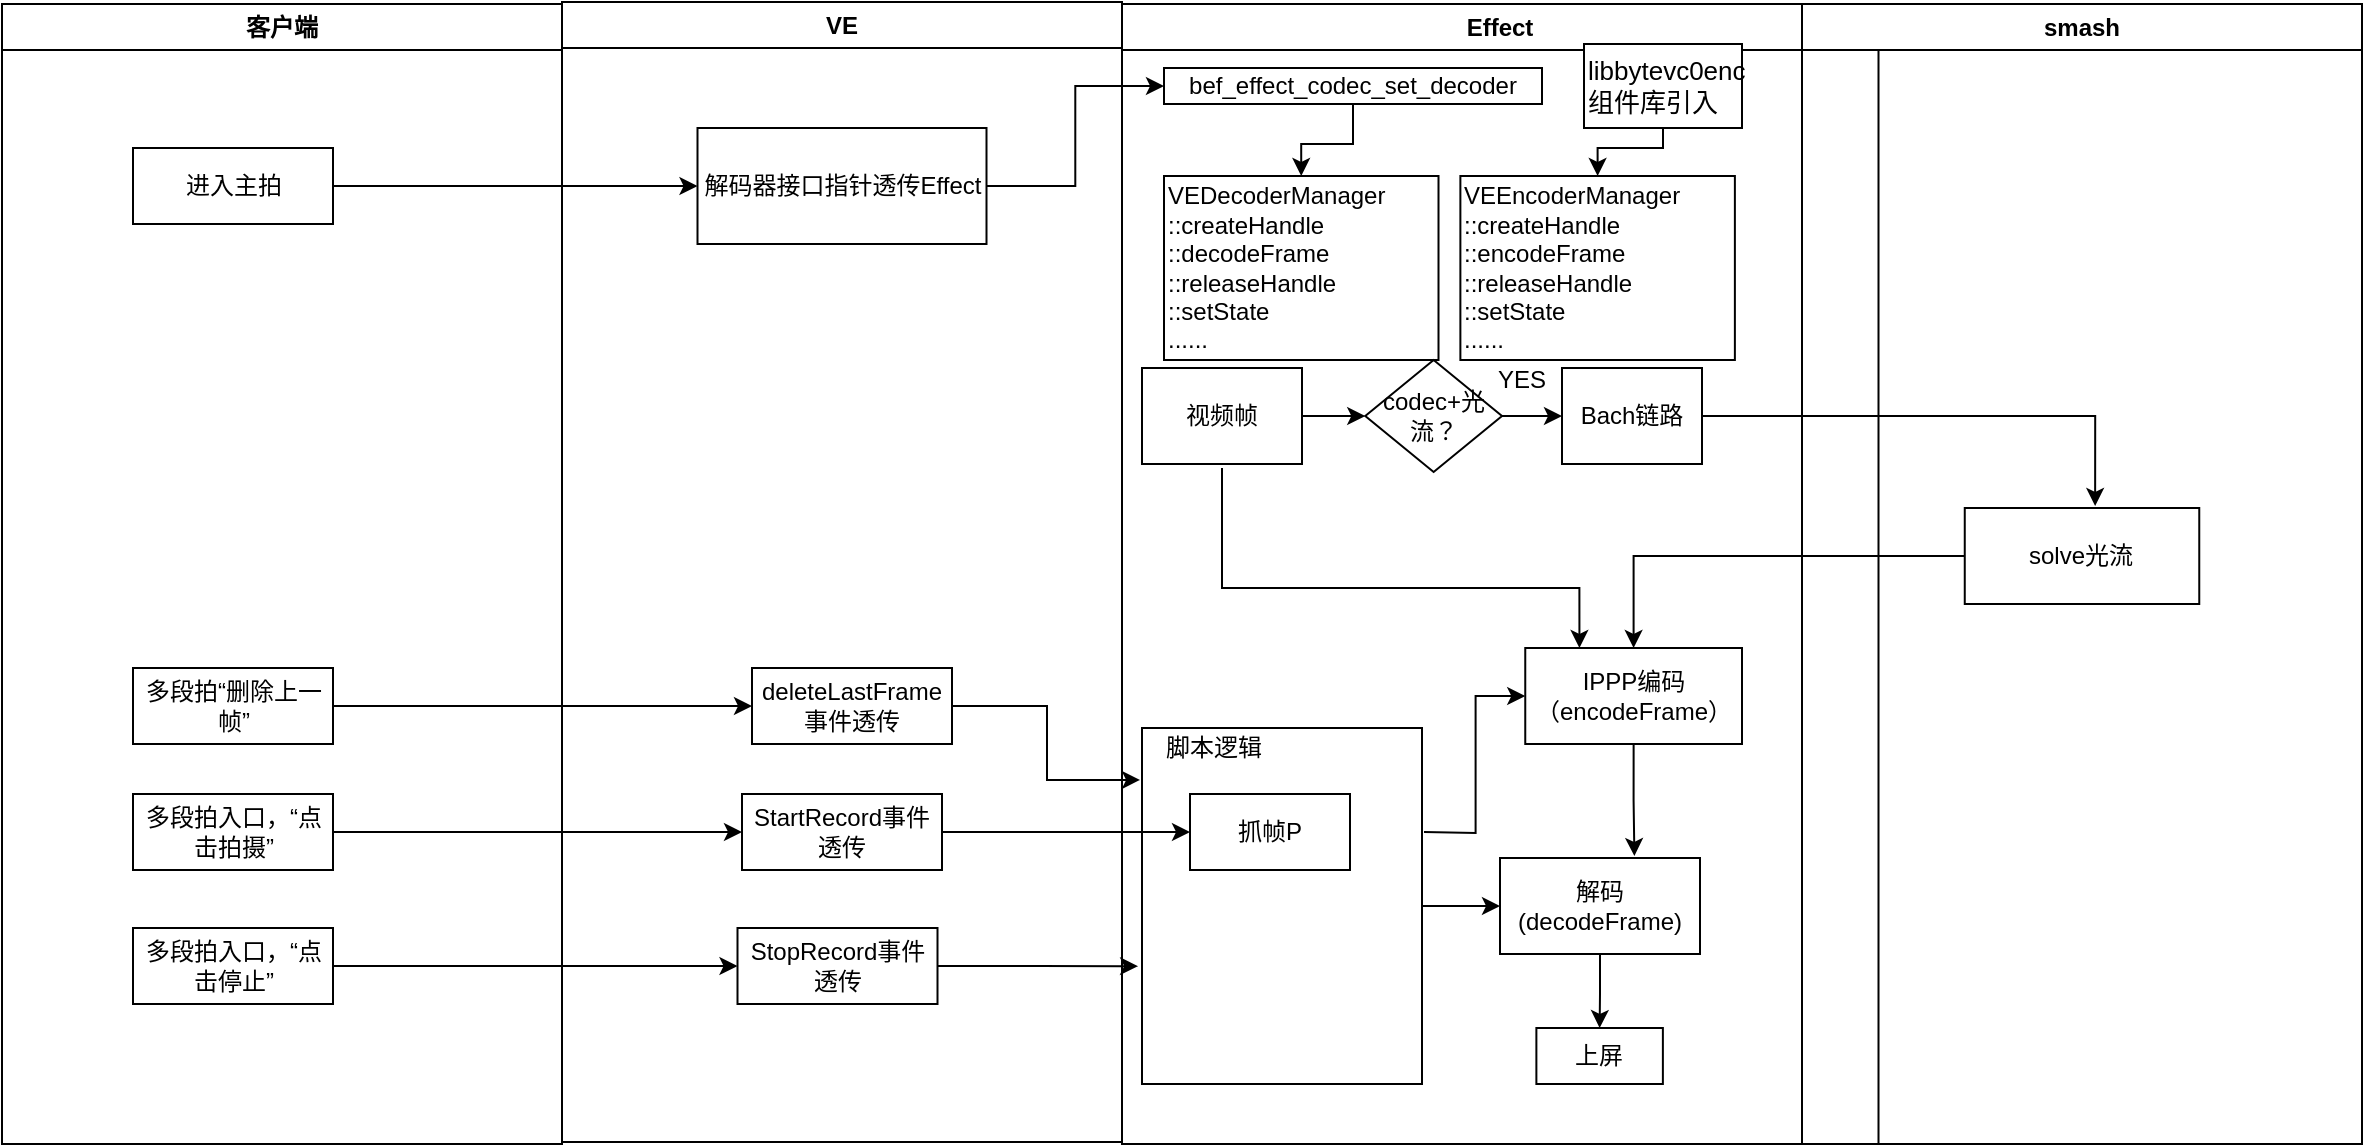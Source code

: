 <mxfile version="14.7.3" type="github">
  <diagram name="Page-1" id="e7e014a7-5840-1c2e-5031-d8a46d1fe8dd">
    <mxGraphModel dx="1298" dy="762" grid="1" gridSize="10" guides="1" tooltips="1" connect="1" arrows="1" fold="1" page="1" pageScale="1" pageWidth="1169" pageHeight="826" background="none" math="0" shadow="0">
      <root>
        <mxCell id="0" />
        <mxCell id="1" parent="0" />
        <mxCell id="2" value="客户端" style="swimlane;whiteSpace=wrap" parent="1" vertex="1">
          <mxGeometry x="159" y="128" width="280" height="570" as="geometry" />
        </mxCell>
        <mxCell id="swanziePNY3N-hAA2dYP-68" value="进入主拍" style="rounded=0;whiteSpace=wrap;html=1;" parent="2" vertex="1">
          <mxGeometry x="65.5" y="72" width="100" height="38" as="geometry" />
        </mxCell>
        <mxCell id="swanziePNY3N-hAA2dYP-79" value="多段拍入口，“点击拍摄”" style="rounded=0;whiteSpace=wrap;html=1;" parent="2" vertex="1">
          <mxGeometry x="65.5" y="395" width="100" height="38" as="geometry" />
        </mxCell>
        <mxCell id="swanziePNY3N-hAA2dYP-88" value="多段拍入口，“点击停止”" style="rounded=0;whiteSpace=wrap;html=1;" parent="2" vertex="1">
          <mxGeometry x="65.5" y="462" width="100" height="38" as="geometry" />
        </mxCell>
        <mxCell id="swanziePNY3N-hAA2dYP-131" value="多段拍“删除上一帧”" style="rounded=0;whiteSpace=wrap;html=1;" parent="2" vertex="1">
          <mxGeometry x="65.5" y="332" width="100" height="38" as="geometry" />
        </mxCell>
        <mxCell id="3" value="VE" style="swimlane;whiteSpace=wrap" parent="1" vertex="1">
          <mxGeometry x="439" y="127" width="280" height="570" as="geometry" />
        </mxCell>
        <mxCell id="swanziePNY3N-hAA2dYP-42" value="解码器接口指针透传Effect" style="rounded=0;whiteSpace=wrap;html=1;" parent="3" vertex="1">
          <mxGeometry x="67.75" y="63" width="144.5" height="58" as="geometry" />
        </mxCell>
        <mxCell id="swanziePNY3N-hAA2dYP-80" value="StartRecord事件透传" style="rounded=0;whiteSpace=wrap;html=1;" parent="3" vertex="1">
          <mxGeometry x="90" y="396" width="100" height="38" as="geometry" />
        </mxCell>
        <mxCell id="swanziePNY3N-hAA2dYP-81" value="StopRecord事件透传" style="rounded=0;whiteSpace=wrap;html=1;" parent="3" vertex="1">
          <mxGeometry x="87.75" y="463" width="100" height="38" as="geometry" />
        </mxCell>
        <mxCell id="swanziePNY3N-hAA2dYP-132" value="deleteLastFrame事件透传" style="rounded=0;whiteSpace=wrap;html=1;" parent="3" vertex="1">
          <mxGeometry x="95" y="333" width="100" height="38" as="geometry" />
        </mxCell>
        <mxCell id="4" value="Effect" style="swimlane;whiteSpace=wrap" parent="1" vertex="1">
          <mxGeometry x="719" y="128" width="378.25" height="570" as="geometry" />
        </mxCell>
        <mxCell id="swanziePNY3N-hAA2dYP-129" style="edgeStyle=orthogonalEdgeStyle;rounded=0;orthogonalLoop=1;jettySize=auto;html=1;entryX=0;entryY=0.5;entryDx=0;entryDy=0;" parent="4" source="swanziePNY3N-hAA2dYP-90" target="swanziePNY3N-hAA2dYP-63" edge="1">
          <mxGeometry relative="1" as="geometry" />
        </mxCell>
        <mxCell id="swanziePNY3N-hAA2dYP-90" value="" style="rounded=0;whiteSpace=wrap;html=1;" parent="4" vertex="1">
          <mxGeometry x="10" y="362" width="140" height="178" as="geometry" />
        </mxCell>
        <mxCell id="M4pN_IGan2wScCCUitWT-6" style="edgeStyle=orthogonalEdgeStyle;rounded=0;orthogonalLoop=1;jettySize=auto;html=1;entryX=0.5;entryY=0;entryDx=0;entryDy=0;" edge="1" parent="4" source="swanziePNY3N-hAA2dYP-48" target="swanziePNY3N-hAA2dYP-83">
          <mxGeometry relative="1" as="geometry" />
        </mxCell>
        <mxCell id="swanziePNY3N-hAA2dYP-48" value="&lt;div class=&quot;okr-block-clipboard&quot;&gt;&lt;/div&gt;&lt;div&gt;&lt;span&gt;bef_effect_codec_set_decoder&lt;/span&gt;&lt;br&gt;&lt;/div&gt;" style="rounded=0;whiteSpace=wrap;html=1;" parent="4" vertex="1">
          <mxGeometry x="21" y="32" width="189" height="18" as="geometry" />
        </mxCell>
        <mxCell id="swanziePNY3N-hAA2dYP-62" style="edgeStyle=orthogonalEdgeStyle;rounded=0;orthogonalLoop=1;jettySize=auto;html=1;entryX=0.25;entryY=0;entryDx=0;entryDy=0;" parent="4" target="swanziePNY3N-hAA2dYP-58" edge="1">
          <mxGeometry relative="1" as="geometry">
            <mxPoint x="50" y="232" as="sourcePoint" />
            <Array as="points">
              <mxPoint x="50" y="292" />
              <mxPoint x="229" y="292" />
            </Array>
          </mxGeometry>
        </mxCell>
        <mxCell id="swanziePNY3N-hAA2dYP-53" value="视频帧" style="rounded=0;whiteSpace=wrap;html=1;" parent="4" vertex="1">
          <mxGeometry x="10" y="182" width="80" height="48" as="geometry" />
        </mxCell>
        <mxCell id="swanziePNY3N-hAA2dYP-58" value="IPPP编码（encodeFrame）" style="rounded=0;whiteSpace=wrap;html=1;" parent="4" vertex="1">
          <mxGeometry x="201.63" y="322" width="108.37" height="48" as="geometry" />
        </mxCell>
        <mxCell id="swanziePNY3N-hAA2dYP-95" style="edgeStyle=orthogonalEdgeStyle;rounded=0;orthogonalLoop=1;jettySize=auto;html=1;entryX=0.5;entryY=0;entryDx=0;entryDy=0;" parent="4" source="swanziePNY3N-hAA2dYP-63" target="swanziePNY3N-hAA2dYP-94" edge="1">
          <mxGeometry relative="1" as="geometry" />
        </mxCell>
        <mxCell id="swanziePNY3N-hAA2dYP-63" value="解码(decodeFrame)" style="rounded=0;whiteSpace=wrap;html=1;" parent="4" vertex="1">
          <mxGeometry x="189" y="427" width="100" height="48" as="geometry" />
        </mxCell>
        <mxCell id="swanziePNY3N-hAA2dYP-66" style="edgeStyle=orthogonalEdgeStyle;rounded=0;orthogonalLoop=1;jettySize=auto;html=1;entryX=0.672;entryY=-0.021;entryDx=0;entryDy=0;entryPerimeter=0;exitX=0.5;exitY=1;exitDx=0;exitDy=0;" parent="4" source="swanziePNY3N-hAA2dYP-58" target="swanziePNY3N-hAA2dYP-63" edge="1">
          <mxGeometry relative="1" as="geometry">
            <mxPoint x="178.75" y="600" as="targetPoint" />
          </mxGeometry>
        </mxCell>
        <mxCell id="swanziePNY3N-hAA2dYP-84" style="edgeStyle=orthogonalEdgeStyle;rounded=0;orthogonalLoop=1;jettySize=auto;html=1;entryX=0;entryY=0.5;entryDx=0;entryDy=0;" parent="4" target="swanziePNY3N-hAA2dYP-58" edge="1">
          <mxGeometry relative="1" as="geometry">
            <mxPoint x="151" y="414" as="sourcePoint" />
          </mxGeometry>
        </mxCell>
        <mxCell id="swanziePNY3N-hAA2dYP-82" value="抓帧P" style="rounded=0;whiteSpace=wrap;html=1;" parent="4" vertex="1">
          <mxGeometry x="34" y="395" width="80" height="38" as="geometry" />
        </mxCell>
        <mxCell id="swanziePNY3N-hAA2dYP-83" value="VEDecoderManager&lt;br&gt;&lt;div&gt;&lt;span&gt;::createHandle&lt;/span&gt;&lt;/div&gt;&lt;div&gt;&lt;span&gt;::decodeFrame&lt;/span&gt;&lt;/div&gt;&lt;div&gt;&lt;span&gt;::releaseHandle&lt;/span&gt;&lt;/div&gt;&lt;div&gt;&lt;span&gt;::setState&lt;/span&gt;&lt;/div&gt;......" style="rounded=0;whiteSpace=wrap;html=1;align=left;" parent="4" vertex="1">
          <mxGeometry x="21.0" y="86" width="137.25" height="92" as="geometry" />
        </mxCell>
        <mxCell id="swanziePNY3N-hAA2dYP-94" value="上屏" style="rounded=0;whiteSpace=wrap;html=1;" parent="4" vertex="1">
          <mxGeometry x="207.19" y="512" width="63.25" height="28" as="geometry" />
        </mxCell>
        <mxCell id="swanziePNY3N-hAA2dYP-97" value="Bach链路" style="rounded=0;whiteSpace=wrap;html=1;" parent="4" vertex="1">
          <mxGeometry x="220" y="182" width="70" height="48" as="geometry" />
        </mxCell>
        <mxCell id="swanziePNY3N-hAA2dYP-60" style="edgeStyle=orthogonalEdgeStyle;rounded=0;orthogonalLoop=1;jettySize=auto;html=1;entryX=0;entryY=0.5;entryDx=0;entryDy=0;" parent="4" source="swanziePNY3N-hAA2dYP-53" target="swanziePNY3N-hAA2dYP-100" edge="1">
          <mxGeometry relative="1" as="geometry" />
        </mxCell>
        <mxCell id="swanziePNY3N-hAA2dYP-126" style="edgeStyle=orthogonalEdgeStyle;rounded=0;orthogonalLoop=1;jettySize=auto;html=1;entryX=0;entryY=0.5;entryDx=0;entryDy=0;" parent="4" source="swanziePNY3N-hAA2dYP-100" target="swanziePNY3N-hAA2dYP-97" edge="1">
          <mxGeometry relative="1" as="geometry" />
        </mxCell>
        <mxCell id="swanziePNY3N-hAA2dYP-100" value="codec+光流？" style="rhombus;whiteSpace=wrap;html=1;" parent="4" vertex="1">
          <mxGeometry x="121.63" y="178" width="68.37" height="56" as="geometry" />
        </mxCell>
        <mxCell id="swanziePNY3N-hAA2dYP-127" value="YES" style="text;html=1;strokeColor=none;fillColor=none;align=center;verticalAlign=middle;whiteSpace=wrap;rounded=0;" parent="4" vertex="1">
          <mxGeometry x="180" y="178" width="40" height="20" as="geometry" />
        </mxCell>
        <mxCell id="-gKehuOjqQwJ0tAGSPuk-5" value="VEEncoderManager&lt;br&gt;&lt;div&gt;&lt;span&gt;::createHandle&lt;/span&gt;&lt;/div&gt;&lt;div&gt;&lt;span&gt;::encodeFrame&lt;/span&gt;&lt;/div&gt;&lt;div&gt;&lt;span&gt;::releaseHandle&lt;/span&gt;&lt;/div&gt;&lt;div&gt;&lt;span&gt;::setState&lt;/span&gt;&lt;/div&gt;......" style="rounded=0;whiteSpace=wrap;html=1;align=left;" parent="4" vertex="1">
          <mxGeometry x="169.19" y="86" width="137.25" height="92" as="geometry" />
        </mxCell>
        <mxCell id="M4pN_IGan2wScCCUitWT-7" style="edgeStyle=orthogonalEdgeStyle;rounded=0;orthogonalLoop=1;jettySize=auto;html=1;entryX=0.5;entryY=0;entryDx=0;entryDy=0;" edge="1" parent="4" source="M4pN_IGan2wScCCUitWT-4" target="-gKehuOjqQwJ0tAGSPuk-5">
          <mxGeometry relative="1" as="geometry">
            <Array as="points">
              <mxPoint x="271" y="72" />
              <mxPoint x="238" y="72" />
            </Array>
          </mxGeometry>
        </mxCell>
        <mxCell id="M4pN_IGan2wScCCUitWT-4" value="&lt;div&gt;&lt;font style=&quot;font-size: 13px&quot;&gt;libbytevc0enc 组件库引入&lt;/font&gt;&lt;/div&gt;" style="rounded=0;whiteSpace=wrap;html=1;align=left;" vertex="1" parent="4">
          <mxGeometry x="231" y="20" width="79" height="42" as="geometry" />
        </mxCell>
        <mxCell id="swanziePNY3N-hAA2dYP-41" value="smash" style="swimlane;whiteSpace=wrap" parent="1" vertex="1">
          <mxGeometry x="1059" y="128" width="280" height="570" as="geometry" />
        </mxCell>
        <mxCell id="swanziePNY3N-hAA2dYP-57" value="solve光流" style="rounded=0;whiteSpace=wrap;html=1;" parent="swanziePNY3N-hAA2dYP-41" vertex="1">
          <mxGeometry x="81.38" y="252" width="117.25" height="48" as="geometry" />
        </mxCell>
        <mxCell id="swanziePNY3N-hAA2dYP-49" style="edgeStyle=orthogonalEdgeStyle;rounded=0;orthogonalLoop=1;jettySize=auto;html=1;entryX=0;entryY=0.5;entryDx=0;entryDy=0;" parent="1" source="swanziePNY3N-hAA2dYP-42" target="swanziePNY3N-hAA2dYP-48" edge="1">
          <mxGeometry relative="1" as="geometry" />
        </mxCell>
        <mxCell id="swanziePNY3N-hAA2dYP-61" style="edgeStyle=orthogonalEdgeStyle;rounded=0;orthogonalLoop=1;jettySize=auto;html=1;" parent="1" source="swanziePNY3N-hAA2dYP-57" target="swanziePNY3N-hAA2dYP-58" edge="1">
          <mxGeometry relative="1" as="geometry" />
        </mxCell>
        <mxCell id="swanziePNY3N-hAA2dYP-86" style="edgeStyle=orthogonalEdgeStyle;rounded=0;orthogonalLoop=1;jettySize=auto;html=1;entryX=0;entryY=0.5;entryDx=0;entryDy=0;" parent="1" source="swanziePNY3N-hAA2dYP-80" target="swanziePNY3N-hAA2dYP-82" edge="1">
          <mxGeometry relative="1" as="geometry" />
        </mxCell>
        <mxCell id="swanziePNY3N-hAA2dYP-87" style="edgeStyle=orthogonalEdgeStyle;rounded=0;orthogonalLoop=1;jettySize=auto;html=1;entryX=0;entryY=0.5;entryDx=0;entryDy=0;" parent="1" source="swanziePNY3N-hAA2dYP-79" target="swanziePNY3N-hAA2dYP-80" edge="1">
          <mxGeometry relative="1" as="geometry" />
        </mxCell>
        <mxCell id="swanziePNY3N-hAA2dYP-89" style="edgeStyle=orthogonalEdgeStyle;rounded=0;orthogonalLoop=1;jettySize=auto;html=1;entryX=0;entryY=0.5;entryDx=0;entryDy=0;" parent="1" source="swanziePNY3N-hAA2dYP-88" target="swanziePNY3N-hAA2dYP-81" edge="1">
          <mxGeometry relative="1" as="geometry" />
        </mxCell>
        <mxCell id="swanziePNY3N-hAA2dYP-91" value="脚本逻辑" style="text;html=1;strokeColor=none;fillColor=none;align=center;verticalAlign=middle;whiteSpace=wrap;rounded=0;" parent="1" vertex="1">
          <mxGeometry x="730" y="490" width="70" height="20" as="geometry" />
        </mxCell>
        <mxCell id="swanziePNY3N-hAA2dYP-93" style="edgeStyle=orthogonalEdgeStyle;rounded=0;orthogonalLoop=1;jettySize=auto;html=1;entryX=-0.014;entryY=0.669;entryDx=0;entryDy=0;entryPerimeter=0;" parent="1" source="swanziePNY3N-hAA2dYP-81" target="swanziePNY3N-hAA2dYP-90" edge="1">
          <mxGeometry relative="1" as="geometry" />
        </mxCell>
        <mxCell id="swanziePNY3N-hAA2dYP-98" style="edgeStyle=orthogonalEdgeStyle;rounded=0;orthogonalLoop=1;jettySize=auto;html=1;entryX=0.556;entryY=-0.021;entryDx=0;entryDy=0;entryPerimeter=0;exitX=1;exitY=0.5;exitDx=0;exitDy=0;" parent="1" source="swanziePNY3N-hAA2dYP-97" target="swanziePNY3N-hAA2dYP-57" edge="1">
          <mxGeometry relative="1" as="geometry" />
        </mxCell>
        <mxCell id="swanziePNY3N-hAA2dYP-130" style="edgeStyle=orthogonalEdgeStyle;rounded=0;orthogonalLoop=1;jettySize=auto;html=1;" parent="1" source="swanziePNY3N-hAA2dYP-68" target="swanziePNY3N-hAA2dYP-42" edge="1">
          <mxGeometry relative="1" as="geometry" />
        </mxCell>
        <mxCell id="swanziePNY3N-hAA2dYP-133" style="edgeStyle=orthogonalEdgeStyle;rounded=0;orthogonalLoop=1;jettySize=auto;html=1;entryX=0;entryY=0.5;entryDx=0;entryDy=0;" parent="1" source="swanziePNY3N-hAA2dYP-131" target="swanziePNY3N-hAA2dYP-132" edge="1">
          <mxGeometry relative="1" as="geometry" />
        </mxCell>
        <mxCell id="swanziePNY3N-hAA2dYP-134" style="edgeStyle=orthogonalEdgeStyle;rounded=0;orthogonalLoop=1;jettySize=auto;html=1;entryX=-0.007;entryY=0.146;entryDx=0;entryDy=0;entryPerimeter=0;" parent="1" source="swanziePNY3N-hAA2dYP-132" target="swanziePNY3N-hAA2dYP-90" edge="1">
          <mxGeometry relative="1" as="geometry" />
        </mxCell>
      </root>
    </mxGraphModel>
  </diagram>
</mxfile>
